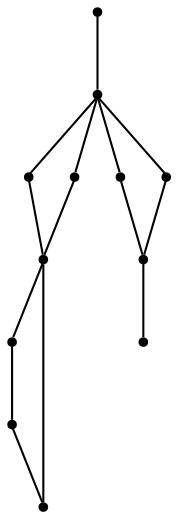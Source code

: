 graph {
  node [shape=point,comment="{\"directed\":false,\"doi\":\"10.1007/978-3-030-04414-5_16\",\"figure\":\"2 (1)\"}"]

  v0 [pos="358.8821558675405,711.4682767166654"]
  v1 [pos="499.28267963675904,732.219244068811"]
  v2 [pos="725.9010220752871,713.0184161650893"]
  v3 [pos="449.01215655308687,799.6541889211948"]
  v4 [pos="541.7758941170538,883.8956645355645"]
  v5 [pos="547.5069910273304,853.8996586455534"]
  v6 [pos="542.6843818407037,545.5063527929526"]
  v7 [pos="550.6991931841828,955.7271222931693"]
  v8 [pos="440.7285490194464,809.5306209143529"]
  v9 [pos="530.6303944622928,853.9496385293198"]
  v10 [pos="526.5797168723097,458.1569995589484"]
  v11 [pos="498.9034383136087,695.4690546115498"]

  v0 -- v11 [id="-3",pos="358.8821558675405,711.4682767166654 498.9034383136087,695.4690546115498 498.9034383136087,695.4690546115498 498.9034383136087,695.4690546115498"]
  v11 -- v2 [id="-4",pos="498.9034383136087,695.4690546115498 725.9010220752871,713.0184161650893 725.9010220752871,713.0184161650893 725.9010220752871,713.0184161650893"]
  v6 -- v10 [id="-8",pos="542.6843818407037,545.5063527929526 526.9464710199346,495.40946777177214 526.9464710199346,495.40946777177214 526.9464710199346,495.40946777177214 526.5797168723097,458.1569995589484 526.5797168723097,458.1569995589484 526.5797168723097,458.1569995589484"]
  v4 -- v9 [id="-10",pos="541.7758941170538,883.8956645355645 530.6303944622928,853.9496385293198 530.6303944622928,853.9496385293198 530.6303944622928,853.9496385293198"]
  v9 -- v6 [id="-11",pos="530.6303944622928,853.9496385293198 542.6843818407037,545.5063527929526 542.6843818407037,545.5063527929526 542.6843818407037,545.5063527929526"]
  v4 -- v8 [id="-12",pos="541.7758941170538,883.8956645355645 440.7285490194464,809.5306209143529 440.7285490194464,809.5306209143529 440.7285490194464,809.5306209143529"]
  v8 -- v0 [id="-13",pos="440.7285490194464,809.5306209143529 358.8821558675405,711.4682767166654 358.8821558675405,711.4682767166654 358.8821558675405,711.4682767166654"]
  v7 -- v4 [id="-15",pos="550.6991931841828,955.7271222931693 550.9794591351864,933.2821484607653 550.9794591351864,933.2821484607653 550.9794591351864,933.2821484607653 541.7758941170538,883.8956645355645 541.7758941170538,883.8956645355645 541.7758941170538,883.8956645355645"]
  v4 -- v5 [id="-17",pos="541.7758941170538,883.8956645355645 547.5069910273304,853.8996586455534 547.5069910273304,853.8996586455534 547.5069910273304,853.8996586455534"]
  v5 -- v6 [id="-18",pos="547.5069910273304,853.8996586455534 542.6843818407037,545.5063527929526 542.6843818407037,545.5063527929526 542.6843818407037,545.5063527929526"]
  v4 -- v3 [id="-20",pos="541.7758941170538,883.8956645355645 449.01215655308687,799.6541889211948 449.01215655308687,799.6541889211948 449.01215655308687,799.6541889211948"]
  v3 -- v0 [id="-21",pos="449.01215655308687,799.6541889211948 358.8821558675405,711.4682767166654 358.8821558675405,711.4682767166654 358.8821558675405,711.4682767166654"]
  v2 -- v1 [id="-23",pos="725.9010220752871,713.0184161650893 499.28267963675904,732.219244068811 499.28267963675904,732.219244068811 499.28267963675904,732.219244068811"]
  v1 -- v0 [id="-24",pos="499.28267963675904,732.219244068811 358.8821558675405,711.4682767166654 358.8821558675405,711.4682767166654 358.8821558675405,711.4682767166654"]
}